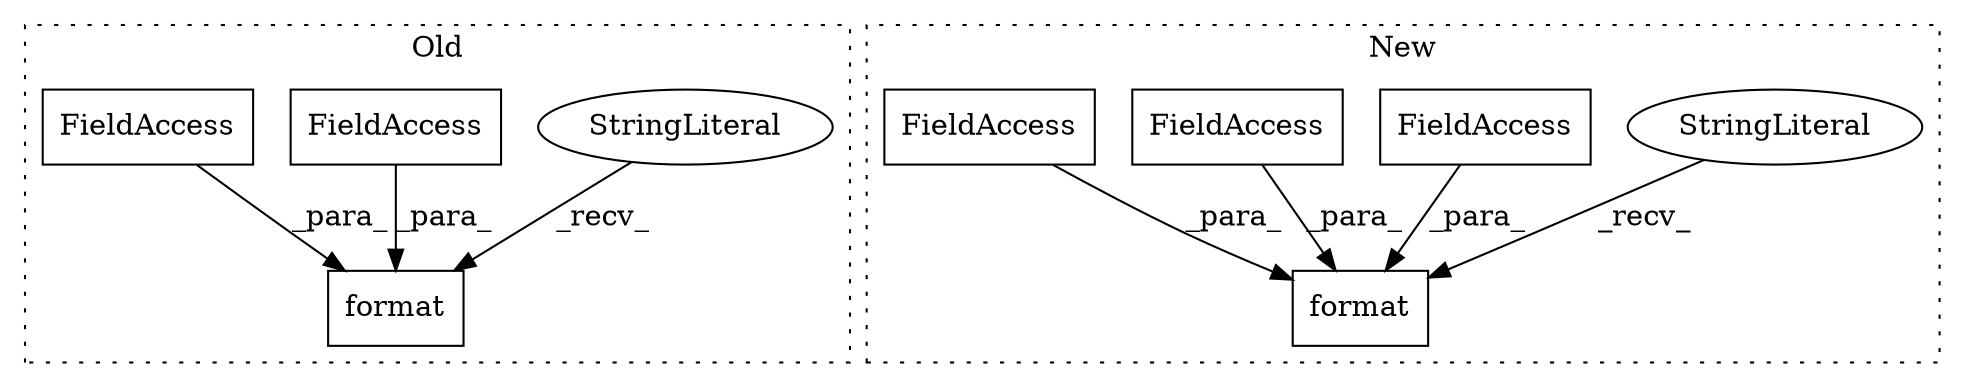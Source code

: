 digraph G {
subgraph cluster0 {
1 [label="format" a="32" s="436,476" l="7,1" shape="box"];
4 [label="StringLiteral" a="45" s="394" l="41" shape="ellipse"];
8 [label="FieldAccess" a="22" s="443" l="21" shape="box"];
9 [label="FieldAccess" a="22" s="465" l="11" shape="box"];
label = "Old";
style="dotted";
}
subgraph cluster1 {
2 [label="format" a="32" s="582,655" l="7,1" shape="box"];
3 [label="StringLiteral" a="45" s="504" l="77" shape="ellipse"];
5 [label="FieldAccess" a="22" s="623" l="15" shape="box"];
6 [label="FieldAccess" a="22" s="639" l="16" shape="box"];
7 [label="FieldAccess" a="22" s="589" l="21" shape="box"];
label = "New";
style="dotted";
}
3 -> 2 [label="_recv_"];
4 -> 1 [label="_recv_"];
5 -> 2 [label="_para_"];
6 -> 2 [label="_para_"];
7 -> 2 [label="_para_"];
8 -> 1 [label="_para_"];
9 -> 1 [label="_para_"];
}